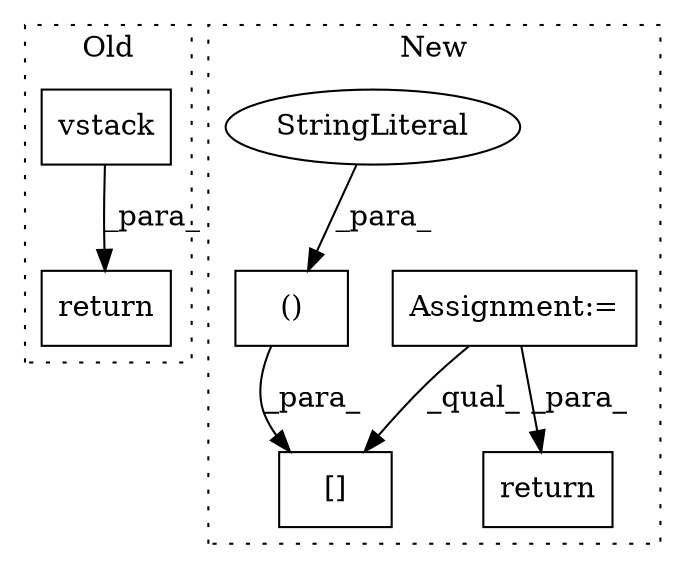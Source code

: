 digraph G {
subgraph cluster0 {
1 [label="vstack" a="32" s="1214,1343" l="7,1" shape="box"];
5 [label="return" a="41" s="1201" l="7" shape="box"];
label = "Old";
style="dotted";
}
subgraph cluster1 {
2 [label="return" a="41" s="1636" l="7" shape="box"];
3 [label="Assignment:=" a="7" s="1297" l="1" shape="box"];
4 [label="[]" a="2" s="1355,1441" l="8,2" shape="box"];
6 [label="()" a="106" s="1363" l="78" shape="box"];
7 [label="StringLiteral" a="45" s="1425" l="16" shape="ellipse"];
label = "New";
style="dotted";
}
1 -> 5 [label="_para_"];
3 -> 2 [label="_para_"];
3 -> 4 [label="_qual_"];
6 -> 4 [label="_para_"];
7 -> 6 [label="_para_"];
}